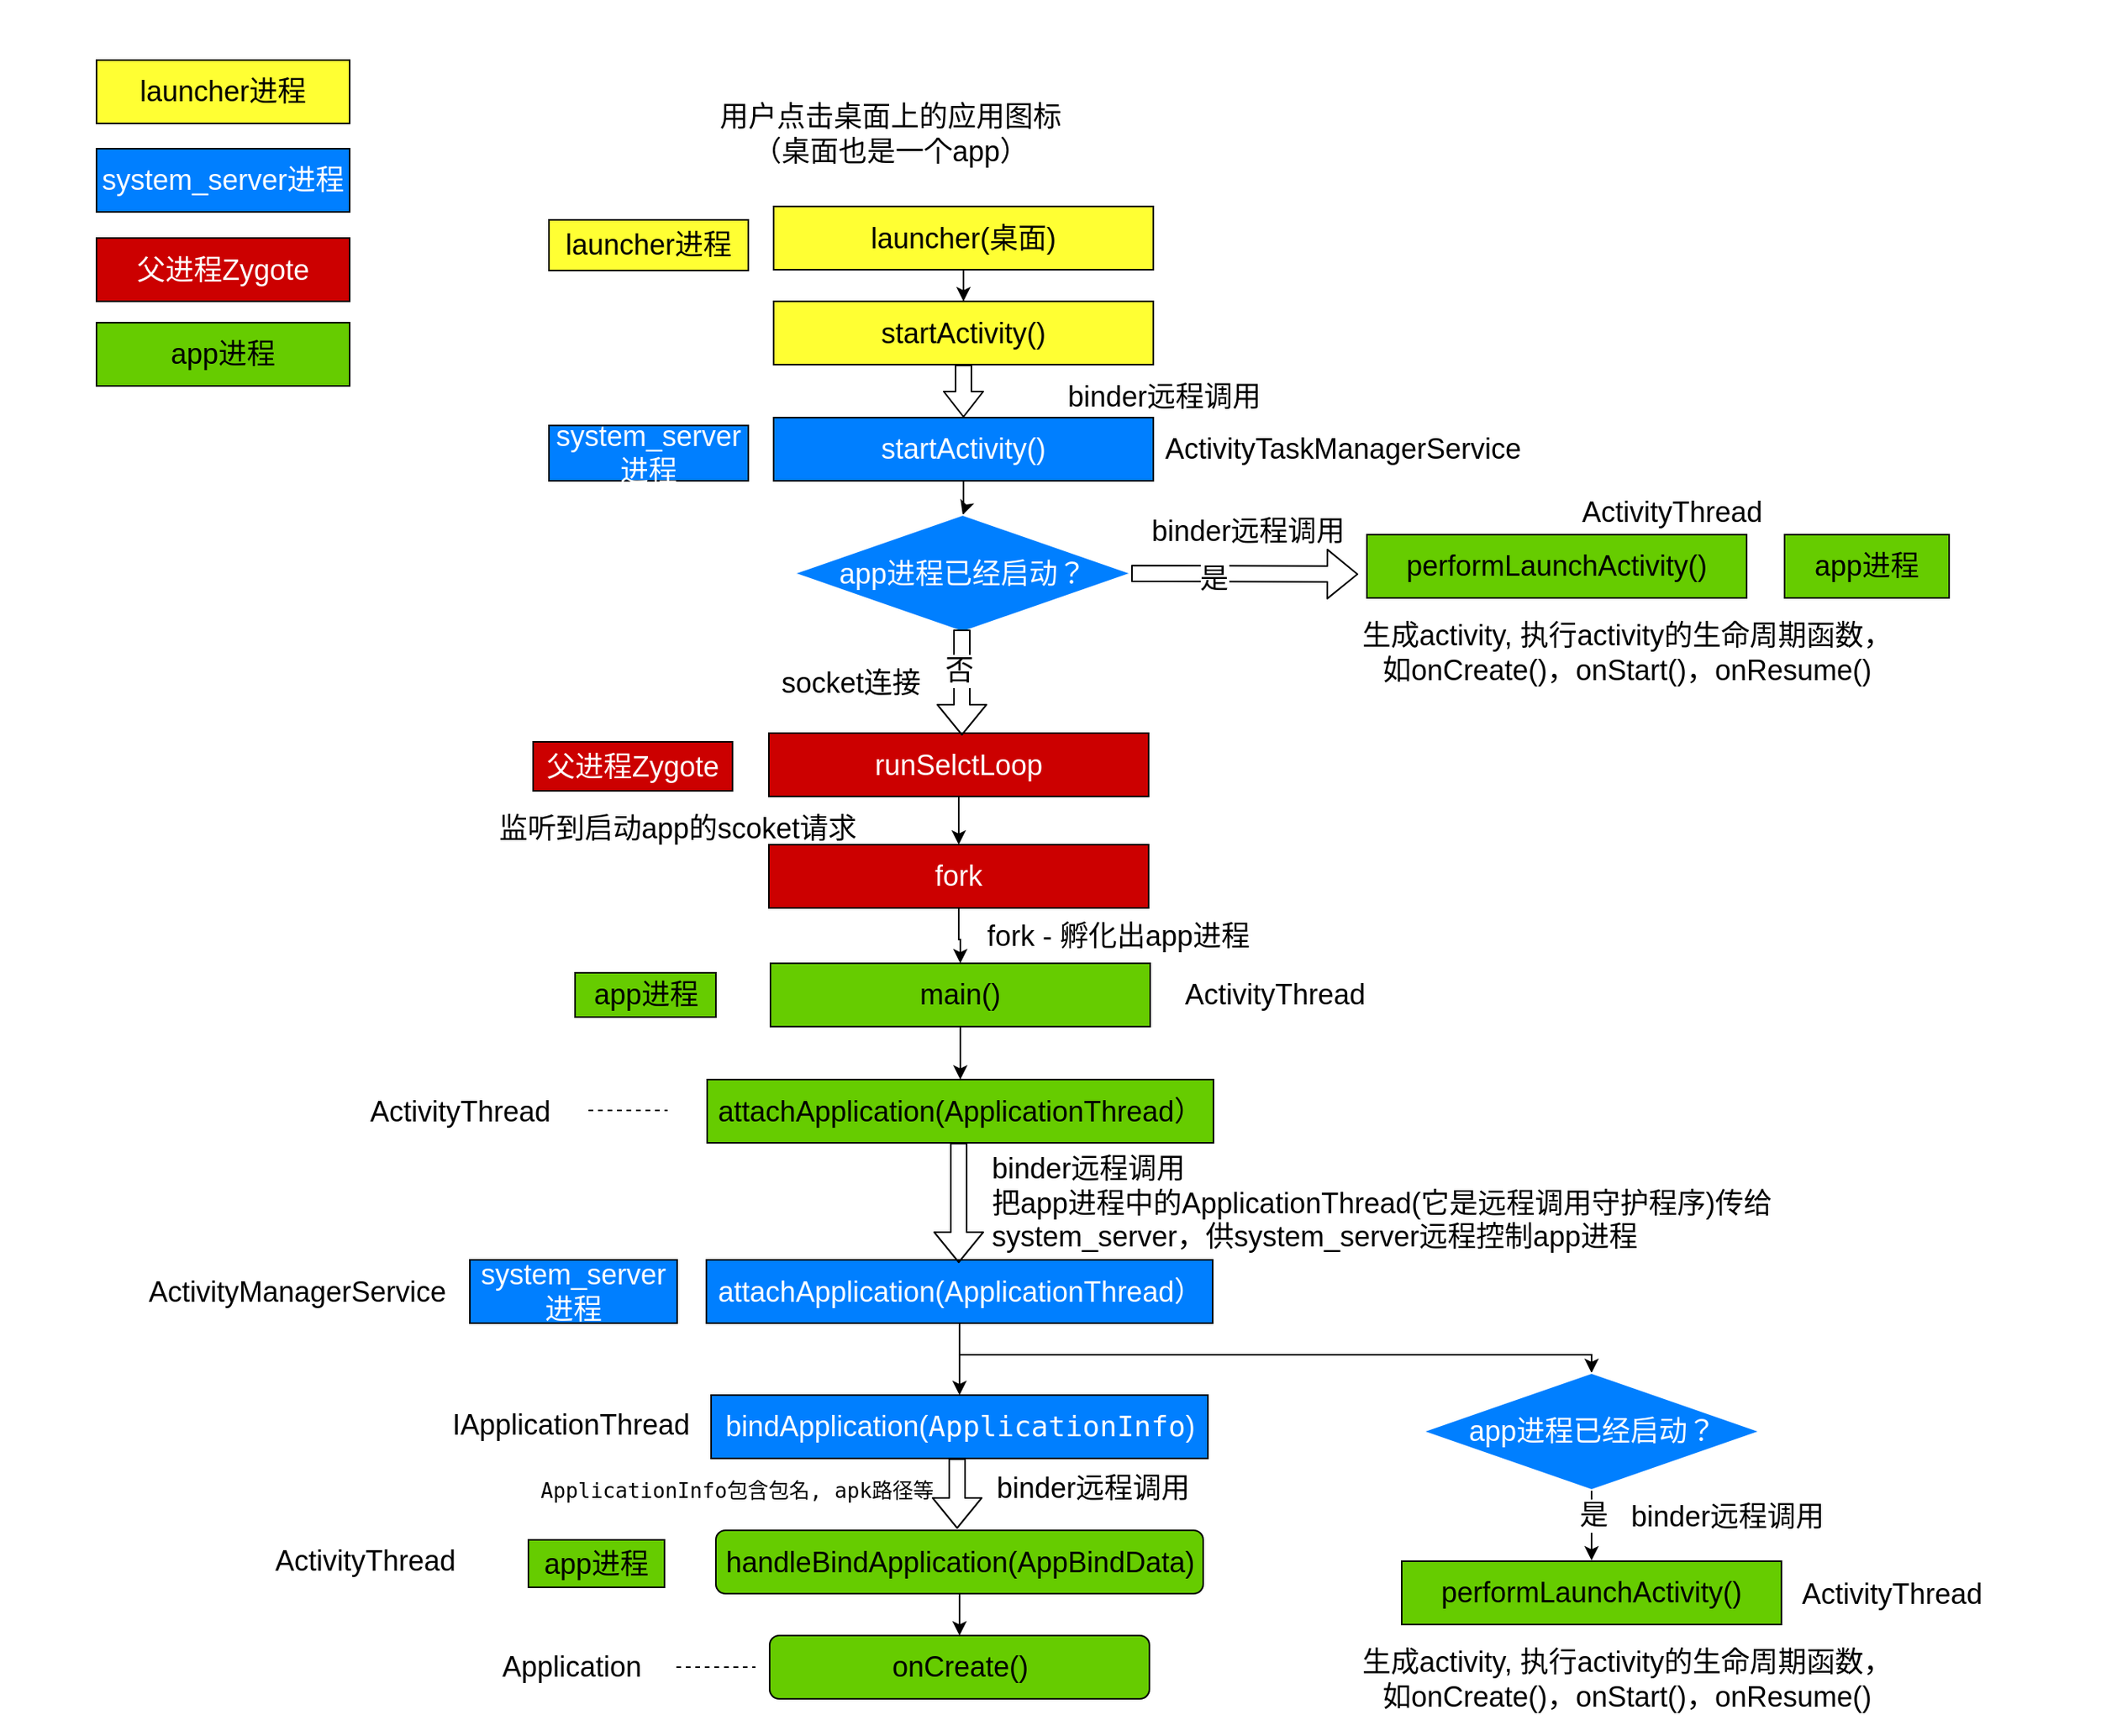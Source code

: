 <mxfile version="24.7.14">
  <diagram name="第 1 页" id="CGMzoV7mKaSyekTkFJoB">
    <mxGraphModel dx="2295" dy="803" grid="1" gridSize="10" guides="1" tooltips="1" connect="1" arrows="1" fold="1" page="1" pageScale="1" pageWidth="827" pageHeight="1169" math="0" shadow="0">
      <root>
        <mxCell id="0" />
        <mxCell id="1" parent="0" />
        <mxCell id="XN9mA_fsYp3CZzebEcop-1" style="edgeStyle=orthogonalEdgeStyle;rounded=0;orthogonalLoop=1;jettySize=auto;html=1;entryX=0.5;entryY=0;entryDx=0;entryDy=0;" edge="1" parent="1" source="XN9mA_fsYp3CZzebEcop-2" target="XN9mA_fsYp3CZzebEcop-6">
          <mxGeometry relative="1" as="geometry" />
        </mxCell>
        <mxCell id="XN9mA_fsYp3CZzebEcop-2" value="&lt;div style=&quot;text-align: left&quot;&gt;main()&lt;/div&gt;" style="rounded=0;whiteSpace=wrap;html=1;fontSize=18;fillColor=#66CC00;" vertex="1" parent="1">
          <mxGeometry x="40" y="630" width="240" height="40" as="geometry" />
        </mxCell>
        <mxCell id="XN9mA_fsYp3CZzebEcop-3" value="&lt;span style=&quot;font-size: 18px&quot;&gt;ActivityThread&lt;/span&gt;" style="text;html=1;strokeColor=none;fillColor=none;align=center;verticalAlign=middle;whiteSpace=wrap;rounded=0;" vertex="1" parent="1">
          <mxGeometry x="289" y="640" width="140" height="20" as="geometry" />
        </mxCell>
        <mxCell id="XN9mA_fsYp3CZzebEcop-4" value="&lt;span style=&quot;font-size: 18px&quot;&gt;ActivityThread&lt;/span&gt;" style="text;html=1;strokeColor=none;fillColor=none;align=center;verticalAlign=middle;whiteSpace=wrap;rounded=0;" vertex="1" parent="1">
          <mxGeometry x="-226" y="713.5" width="140" height="20" as="geometry" />
        </mxCell>
        <mxCell id="XN9mA_fsYp3CZzebEcop-5" value="" style="endArrow=none;dashed=1;html=1;" edge="1" parent="1">
          <mxGeometry width="50" height="50" relative="1" as="geometry">
            <mxPoint x="-75" y="723" as="sourcePoint" />
            <mxPoint x="-25" y="723" as="targetPoint" />
          </mxGeometry>
        </mxCell>
        <mxCell id="XN9mA_fsYp3CZzebEcop-6" value="&lt;div&gt;&lt;font style=&quot;font-size: 18px&quot;&gt;attachApplication(ApplicationThread）&lt;/font&gt;&lt;br&gt;&lt;/div&gt;" style="rounded=0;whiteSpace=wrap;html=1;fillColor=#66CC00;" vertex="1" parent="1">
          <mxGeometry y="703.5" width="320" height="40" as="geometry" />
        </mxCell>
        <mxCell id="XN9mA_fsYp3CZzebEcop-7" style="edgeStyle=orthogonalEdgeStyle;rounded=0;orthogonalLoop=1;jettySize=auto;html=1;entryX=0.5;entryY=0;entryDx=0;entryDy=0;" edge="1" parent="1" source="XN9mA_fsYp3CZzebEcop-8" target="XN9mA_fsYp3CZzebEcop-9">
          <mxGeometry relative="1" as="geometry" />
        </mxCell>
        <mxCell id="XN9mA_fsYp3CZzebEcop-8" value="&lt;font style=&quot;font-size: 18px&quot;&gt;handleBindApplication(AppBindData)&lt;/font&gt;" style="rounded=1;whiteSpace=wrap;html=1;fillColor=#66CC00;" vertex="1" parent="1">
          <mxGeometry x="5.5" y="988.5" width="308" height="40" as="geometry" />
        </mxCell>
        <mxCell id="XN9mA_fsYp3CZzebEcop-9" value="&lt;font style=&quot;font-size: 18px&quot;&gt;onCreate()&lt;/font&gt;" style="rounded=1;whiteSpace=wrap;html=1;fillColor=#66CC00;" vertex="1" parent="1">
          <mxGeometry x="39.5" y="1055" width="240" height="40" as="geometry" />
        </mxCell>
        <mxCell id="XN9mA_fsYp3CZzebEcop-10" value="&lt;font style=&quot;font-size: 18px&quot;&gt;Application&lt;/font&gt;" style="text;html=1;strokeColor=none;fillColor=none;align=center;verticalAlign=middle;whiteSpace=wrap;rounded=0;" vertex="1" parent="1">
          <mxGeometry x="-148.5" y="1067.5" width="125" height="15" as="geometry" />
        </mxCell>
        <mxCell id="XN9mA_fsYp3CZzebEcop-11" style="edgeStyle=orthogonalEdgeStyle;rounded=0;orthogonalLoop=1;jettySize=auto;html=1;entryX=0.5;entryY=0;entryDx=0;entryDy=0;" edge="1" parent="1" source="XN9mA_fsYp3CZzebEcop-13" target="XN9mA_fsYp3CZzebEcop-17">
          <mxGeometry relative="1" as="geometry" />
        </mxCell>
        <mxCell id="XN9mA_fsYp3CZzebEcop-12" style="edgeStyle=orthogonalEdgeStyle;rounded=0;orthogonalLoop=1;jettySize=auto;html=1;startSize=5;" edge="1" parent="1" source="XN9mA_fsYp3CZzebEcop-13" target="XN9mA_fsYp3CZzebEcop-45">
          <mxGeometry relative="1" as="geometry">
            <Array as="points">
              <mxPoint x="160" y="877.5" />
              <mxPoint x="559" y="877.5" />
            </Array>
          </mxGeometry>
        </mxCell>
        <mxCell id="XN9mA_fsYp3CZzebEcop-13" value="&lt;span style=&quot;font-size: 18px&quot;&gt;attachApplication(&lt;/span&gt;&lt;span style=&quot;font-size: 18px&quot;&gt;ApplicationThread&lt;/span&gt;&lt;span style=&quot;font-size: 18px&quot;&gt;）&lt;/span&gt;" style="rounded=0;whiteSpace=wrap;html=1;align=center;fillColor=#007FFF;fontColor=#FFFFFF;" vertex="1" parent="1">
          <mxGeometry x="-0.5" y="817.5" width="320" height="40" as="geometry" />
        </mxCell>
        <mxCell id="XN9mA_fsYp3CZzebEcop-14" value="&lt;span style=&quot;font-size: 18px&quot;&gt;ActivityManagerService&lt;/span&gt;" style="text;html=1;strokeColor=none;fillColor=none;align=center;verticalAlign=middle;whiteSpace=wrap;rounded=0;" vertex="1" parent="1">
          <mxGeometry x="-359" y="827.5" width="200" height="20" as="geometry" />
        </mxCell>
        <mxCell id="XN9mA_fsYp3CZzebEcop-15" value="" style="shape=flexArrow;endArrow=classic;html=1;" edge="1" parent="1">
          <mxGeometry width="50" height="50" relative="1" as="geometry">
            <mxPoint x="159" y="743.5" as="sourcePoint" />
            <mxPoint x="159" y="819.5" as="targetPoint" />
          </mxGeometry>
        </mxCell>
        <mxCell id="XN9mA_fsYp3CZzebEcop-16" value="&lt;font style=&quot;font-size: 18px&quot;&gt;binder远程调用&lt;br&gt;把app进程中的ApplicationThread(它是远程调用守护程序)传给&lt;br&gt;system_server，供system_server远程控制app进程&lt;br&gt;&lt;/font&gt;" style="text;html=1;strokeColor=none;fillColor=none;align=left;verticalAlign=middle;whiteSpace=wrap;rounded=0;" vertex="1" parent="1">
          <mxGeometry x="178" y="754" width="622" height="56" as="geometry" />
        </mxCell>
        <mxCell id="XN9mA_fsYp3CZzebEcop-17" value="&lt;font style=&quot;font-size: 18px&quot;&gt;&lt;span style=&quot;text-align: left ; white-space: nowrap&quot;&gt;&lt;font&gt;bindApplication(&lt;/font&gt;&lt;/span&gt;&lt;span style=&quot;font-family: &amp;#34;jetbrains mono&amp;#34; , monospace&quot;&gt;ApplicationInfo&lt;/span&gt;&lt;span style=&quot;text-align: left ; white-space: nowrap&quot;&gt;)&lt;/span&gt;&lt;/font&gt;" style="rounded=0;whiteSpace=wrap;html=1;fontColor=#FFFFFF;fillColor=#007FFF;" vertex="1" parent="1">
          <mxGeometry x="2.5" y="903" width="314" height="40" as="geometry" />
        </mxCell>
        <mxCell id="XN9mA_fsYp3CZzebEcop-18" value="&lt;span style=&quot;font-size: 18px&quot;&gt;IApplicationThread&lt;/span&gt;" style="text;html=1;strokeColor=none;fillColor=none;align=center;verticalAlign=middle;whiteSpace=wrap;rounded=0;" vertex="1" parent="1">
          <mxGeometry x="-186" y="911.5" width="200" height="20" as="geometry" />
        </mxCell>
        <mxCell id="XN9mA_fsYp3CZzebEcop-19" value="&lt;span style=&quot;font-size: 18px&quot;&gt;ActivityThread&lt;/span&gt;" style="text;html=1;strokeColor=none;fillColor=none;align=center;verticalAlign=middle;whiteSpace=wrap;rounded=0;" vertex="1" parent="1">
          <mxGeometry x="500" y="335" width="220" height="20" as="geometry" />
        </mxCell>
        <mxCell id="XN9mA_fsYp3CZzebEcop-20" value="&lt;pre style=&quot;color: rgb(8 , 8 , 8) ; font-family: &amp;#34;jetbrains mono&amp;#34; , monospace ; font-size: 9.8pt&quot;&gt;&lt;span style=&quot;color: #000000&quot;&gt;ApplicationInfo&lt;/span&gt;包含包名, apk路径等&lt;/pre&gt;" style="text;html=1;strokeColor=none;fillColor=none;align=center;verticalAlign=middle;whiteSpace=wrap;rounded=0;" vertex="1" parent="1">
          <mxGeometry x="-91.5" y="948" width="220" height="30" as="geometry" />
        </mxCell>
        <mxCell id="XN9mA_fsYp3CZzebEcop-21" style="edgeStyle=orthogonalEdgeStyle;rounded=0;orthogonalLoop=1;jettySize=auto;html=1;entryX=0.5;entryY=0;entryDx=0;entryDy=0;" edge="1" parent="1" source="XN9mA_fsYp3CZzebEcop-22" target="XN9mA_fsYp3CZzebEcop-25">
          <mxGeometry relative="1" as="geometry" />
        </mxCell>
        <mxCell id="XN9mA_fsYp3CZzebEcop-22" value="&lt;font style=&quot;font-size: 18px&quot;&gt;runSelctLoop&lt;/font&gt;" style="rounded=0;whiteSpace=wrap;html=1;fontColor=#FFFFFF;fillColor=#CC0000;" vertex="1" parent="1">
          <mxGeometry x="39" y="484.5" width="240" height="40" as="geometry" />
        </mxCell>
        <mxCell id="XN9mA_fsYp3CZzebEcop-23" value="&lt;font style=&quot;font-size: 18px&quot;&gt;监听到启动app的scoket请求&lt;/font&gt;" style="text;html=1;strokeColor=none;fillColor=none;align=center;verticalAlign=middle;whiteSpace=wrap;rounded=0;" vertex="1" parent="1">
          <mxGeometry x="-146" y="524.5" width="255" height="40" as="geometry" />
        </mxCell>
        <mxCell id="XN9mA_fsYp3CZzebEcop-24" style="edgeStyle=orthogonalEdgeStyle;rounded=0;orthogonalLoop=1;jettySize=auto;html=1;entryX=0.5;entryY=0;entryDx=0;entryDy=0;startSize=5;" edge="1" parent="1" source="XN9mA_fsYp3CZzebEcop-25" target="XN9mA_fsYp3CZzebEcop-2">
          <mxGeometry relative="1" as="geometry" />
        </mxCell>
        <mxCell id="XN9mA_fsYp3CZzebEcop-25" value="&lt;font style=&quot;font-size: 18px&quot;&gt;fork&lt;/font&gt;" style="rounded=0;whiteSpace=wrap;html=1;fontColor=#FFFFFF;fillColor=#CC0000;" vertex="1" parent="1">
          <mxGeometry x="39" y="555" width="240" height="40" as="geometry" />
        </mxCell>
        <mxCell id="XN9mA_fsYp3CZzebEcop-26" value="&lt;font style=&quot;font-size: 18px&quot;&gt;binder远程调用&lt;/font&gt;" style="text;html=1;" vertex="1" parent="1">
          <mxGeometry x="180.5" y="944.5" width="110" height="30" as="geometry" />
        </mxCell>
        <mxCell id="XN9mA_fsYp3CZzebEcop-27" value="" style="endArrow=none;dashed=1;html=1;" edge="1" parent="1">
          <mxGeometry width="50" height="50" relative="1" as="geometry">
            <mxPoint x="-19.5" y="1075" as="sourcePoint" />
            <mxPoint x="30.5" y="1075" as="targetPoint" />
            <Array as="points">
              <mxPoint x="17" y="1075" />
            </Array>
          </mxGeometry>
        </mxCell>
        <mxCell id="XN9mA_fsYp3CZzebEcop-28" value="&lt;span style=&quot;font-size: 18px&quot;&gt;用户点击桌面上的应用图标（桌面也是一个app）&lt;/span&gt;" style="text;html=1;strokeColor=none;fillColor=none;align=center;verticalAlign=middle;whiteSpace=wrap;rounded=0;" vertex="1" parent="1">
          <mxGeometry x="4.5" y="86" width="222" height="40" as="geometry" />
        </mxCell>
        <mxCell id="XN9mA_fsYp3CZzebEcop-29" style="edgeStyle=orthogonalEdgeStyle;rounded=0;orthogonalLoop=1;jettySize=auto;html=1;entryX=0.5;entryY=0;entryDx=0;entryDy=0;" edge="1" parent="1" source="XN9mA_fsYp3CZzebEcop-30" target="XN9mA_fsYp3CZzebEcop-34">
          <mxGeometry relative="1" as="geometry" />
        </mxCell>
        <mxCell id="XN9mA_fsYp3CZzebEcop-30" value="&lt;font style=&quot;font-size: 18px&quot;&gt;launcher(桌面)&lt;/font&gt;" style="rounded=0;whiteSpace=wrap;html=1;fillColor=#FFFF33;" vertex="1" parent="1">
          <mxGeometry x="42" y="151.5" width="240" height="40" as="geometry" />
        </mxCell>
        <mxCell id="XN9mA_fsYp3CZzebEcop-31" value="" style="shape=flexArrow;endArrow=classic;html=1;endWidth=14;endSize=5;startSize=5;" edge="1" parent="1">
          <mxGeometry width="50" height="50" relative="1" as="geometry">
            <mxPoint x="162" y="251.5" as="sourcePoint" />
            <mxPoint x="162" y="285" as="targetPoint" />
          </mxGeometry>
        </mxCell>
        <mxCell id="XN9mA_fsYp3CZzebEcop-32" value="&lt;span style=&quot;font-size: 18px&quot;&gt;binder远程调用&lt;/span&gt;" style="text;html=1;strokeColor=none;fillColor=none;align=center;verticalAlign=middle;whiteSpace=wrap;rounded=0;" vertex="1" parent="1">
          <mxGeometry x="189" y="251.5" width="200" height="40" as="geometry" />
        </mxCell>
        <mxCell id="XN9mA_fsYp3CZzebEcop-33" value="&lt;font style=&quot;font-size: 18px&quot; color=&quot;#ffffff&quot;&gt;system_server进程&lt;/font&gt;" style="rounded=0;whiteSpace=wrap;html=1;fillColor=#007FFF;" vertex="1" parent="1">
          <mxGeometry x="-100" y="290" width="126" height="35" as="geometry" />
        </mxCell>
        <mxCell id="XN9mA_fsYp3CZzebEcop-34" value="&lt;span style=&quot;text-align: left ; white-space: nowrap&quot;&gt;&lt;font style=&quot;font-size: 18px&quot;&gt;startActivity()&lt;/font&gt;&lt;/span&gt;" style="rounded=0;whiteSpace=wrap;html=1;fillColor=#FFFF33;" vertex="1" parent="1">
          <mxGeometry x="42" y="211.5" width="240" height="40" as="geometry" />
        </mxCell>
        <mxCell id="XN9mA_fsYp3CZzebEcop-35" style="edgeStyle=orthogonalEdgeStyle;rounded=0;orthogonalLoop=1;jettySize=auto;html=1;entryX=0.5;entryY=0;entryDx=0;entryDy=0;startSize=5;" edge="1" parent="1" source="XN9mA_fsYp3CZzebEcop-36" target="XN9mA_fsYp3CZzebEcop-38">
          <mxGeometry relative="1" as="geometry" />
        </mxCell>
        <mxCell id="XN9mA_fsYp3CZzebEcop-36" value="&lt;span style=&quot;text-align: left ; white-space: nowrap&quot;&gt;&lt;font color=&quot;#ffffff&quot; style=&quot;font-size: 18px&quot;&gt;startActivity()&lt;/font&gt;&lt;/span&gt;" style="rounded=0;whiteSpace=wrap;html=1;fillColor=#007FFF;" vertex="1" parent="1">
          <mxGeometry x="42" y="285" width="240" height="40" as="geometry" />
        </mxCell>
        <mxCell id="XN9mA_fsYp3CZzebEcop-37" value="&lt;font style=&quot;font-size: 18px&quot;&gt;launcher进程&lt;/font&gt;" style="rounded=0;whiteSpace=wrap;html=1;fillColor=#FFFF33;" vertex="1" parent="1">
          <mxGeometry x="-100" y="160" width="126" height="32" as="geometry" />
        </mxCell>
        <mxCell id="XN9mA_fsYp3CZzebEcop-38" value="&lt;span style=&quot;white-space: normal&quot;&gt;&lt;font color=&quot;#ffffff&quot; style=&quot;font-size: 18px&quot;&gt;app进程已经启动？&lt;/font&gt;&lt;/span&gt;" style="rhombus;whiteSpace=wrap;html=1;fillColor=#007FFF;strokeColor=#FFFFFF;" vertex="1" parent="1">
          <mxGeometry x="55" y="346.5" width="213" height="74" as="geometry" />
        </mxCell>
        <mxCell id="XN9mA_fsYp3CZzebEcop-39" value="&lt;font style=&quot;font-size: 18px&quot;&gt;socket连接&lt;/font&gt;" style="text;html=1;strokeColor=none;fillColor=none;align=center;verticalAlign=middle;whiteSpace=wrap;rounded=0;" vertex="1" parent="1">
          <mxGeometry x="42" y="445" width="98" height="15" as="geometry" />
        </mxCell>
        <mxCell id="XN9mA_fsYp3CZzebEcop-40" value="&lt;span style=&quot;text-align: left ; white-space: nowrap&quot;&gt;&lt;font style=&quot;font-size: 18px&quot;&gt;ActivityTaskManagerService&lt;/font&gt;&lt;/span&gt;" style="text;html=1;strokeColor=none;fillColor=none;align=center;verticalAlign=middle;whiteSpace=wrap;rounded=0;" vertex="1" parent="1">
          <mxGeometry x="302" y="295" width="200" height="20" as="geometry" />
        </mxCell>
        <mxCell id="XN9mA_fsYp3CZzebEcop-41" value="&lt;span style=&quot;font-size: 18px ; white-space: normal&quot;&gt;父进程Zygote&lt;/span&gt;" style="rounded=0;whiteSpace=wrap;html=1;fillColor=#CC0000;fontColor=#FFFFFF;" vertex="1" parent="1">
          <mxGeometry x="-110" y="490" width="126" height="31" as="geometry" />
        </mxCell>
        <mxCell id="XN9mA_fsYp3CZzebEcop-42" value="&lt;span style=&quot;font-size: 18px ; white-space: normal&quot;&gt;app进程&lt;/span&gt;" style="rounded=0;whiteSpace=wrap;html=1;fillColor=#66CC00;" vertex="1" parent="1">
          <mxGeometry x="-83.5" y="636" width="89" height="28" as="geometry" />
        </mxCell>
        <mxCell id="XN9mA_fsYp3CZzebEcop-43" style="edgeStyle=orthogonalEdgeStyle;rounded=0;orthogonalLoop=1;jettySize=auto;html=1;" edge="1" parent="1" source="XN9mA_fsYp3CZzebEcop-45">
          <mxGeometry relative="1" as="geometry">
            <mxPoint x="559" y="1007.5" as="targetPoint" />
          </mxGeometry>
        </mxCell>
        <mxCell id="XN9mA_fsYp3CZzebEcop-44" value="&lt;font style=&quot;font-size: 18px&quot;&gt;是&lt;/font&gt;" style="text;html=1;resizable=0;points=[];align=center;verticalAlign=middle;labelBackgroundColor=#ffffff;" vertex="1" connectable="0" parent="XN9mA_fsYp3CZzebEcop-43">
          <mxGeometry x="0.266" y="-2" relative="1" as="geometry">
            <mxPoint x="2" y="-12" as="offset" />
          </mxGeometry>
        </mxCell>
        <mxCell id="XN9mA_fsYp3CZzebEcop-45" value="&lt;span style=&quot;white-space: normal&quot;&gt;&lt;font color=&quot;#ffffff&quot; style=&quot;font-size: 18px&quot;&gt;app进程已经启动？&lt;/font&gt;&lt;/span&gt;" style="rhombus;whiteSpace=wrap;html=1;fillColor=#007FFF;strokeColor=#FFFFFF;" vertex="1" parent="1">
          <mxGeometry x="452.5" y="889" width="213" height="74" as="geometry" />
        </mxCell>
        <mxCell id="XN9mA_fsYp3CZzebEcop-46" value="&lt;span style=&quot;font-size: 18px ; white-space: normal&quot;&gt;父进程Zygote&lt;/span&gt;" style="rounded=0;whiteSpace=wrap;html=1;fillColor=#CC0000;fontColor=#FFFFFF;" vertex="1" parent="1">
          <mxGeometry x="-386" y="171.5" width="160" height="40" as="geometry" />
        </mxCell>
        <mxCell id="XN9mA_fsYp3CZzebEcop-47" value="&lt;font style=&quot;font-size: 18px&quot; color=&quot;#ffffff&quot;&gt;system_server进程&lt;/font&gt;" style="rounded=0;whiteSpace=wrap;html=1;fillColor=#007FFF;" vertex="1" parent="1">
          <mxGeometry x="-386" y="115" width="160" height="40" as="geometry" />
        </mxCell>
        <mxCell id="XN9mA_fsYp3CZzebEcop-48" value="&lt;span style=&quot;font-size: 18px ; white-space: normal&quot;&gt;app进程&lt;/span&gt;" style="rounded=0;whiteSpace=wrap;html=1;fillColor=#66CC00;" vertex="1" parent="1">
          <mxGeometry x="-386" y="225" width="160" height="40" as="geometry" />
        </mxCell>
        <mxCell id="XN9mA_fsYp3CZzebEcop-49" value="" style="shape=flexArrow;endArrow=classic;html=1;" edge="1" parent="1">
          <mxGeometry width="50" height="50" relative="1" as="geometry">
            <mxPoint x="161" y="419" as="sourcePoint" />
            <mxPoint x="161" y="486" as="targetPoint" />
          </mxGeometry>
        </mxCell>
        <mxCell id="XN9mA_fsYp3CZzebEcop-50" value="&lt;font style=&quot;font-size: 18px&quot;&gt;否&lt;/font&gt;" style="text;html=1;resizable=0;points=[];align=center;verticalAlign=middle;labelBackgroundColor=#ffffff;" vertex="1" connectable="0" parent="XN9mA_fsYp3CZzebEcop-49">
          <mxGeometry x="-0.272" y="-2" relative="1" as="geometry">
            <mxPoint y="1" as="offset" />
          </mxGeometry>
        </mxCell>
        <mxCell id="XN9mA_fsYp3CZzebEcop-51" value="" style="shape=flexArrow;endArrow=classic;html=1;" edge="1" parent="1">
          <mxGeometry width="50" height="50" relative="1" as="geometry">
            <mxPoint x="158" y="943" as="sourcePoint" />
            <mxPoint x="158" y="987.5" as="targetPoint" />
          </mxGeometry>
        </mxCell>
        <mxCell id="XN9mA_fsYp3CZzebEcop-52" value="" style="shape=flexArrow;endArrow=classic;html=1;" edge="1" parent="1">
          <mxGeometry width="50" height="50" relative="1" as="geometry">
            <mxPoint x="268" y="383.5" as="sourcePoint" />
            <mxPoint x="411.5" y="384" as="targetPoint" />
          </mxGeometry>
        </mxCell>
        <mxCell id="XN9mA_fsYp3CZzebEcop-53" value="&lt;font style=&quot;font-size: 18px&quot;&gt;是&lt;/font&gt;" style="text;html=1;resizable=0;points=[];align=center;verticalAlign=middle;labelBackgroundColor=#ffffff;" vertex="1" connectable="0" parent="XN9mA_fsYp3CZzebEcop-52">
          <mxGeometry x="-0.272" y="-2" relative="1" as="geometry">
            <mxPoint y="1" as="offset" />
          </mxGeometry>
        </mxCell>
        <mxCell id="XN9mA_fsYp3CZzebEcop-54" value="&lt;font style=&quot;font-size: 18px&quot;&gt;binder远程调用&lt;/font&gt;" style="text;html=1;" vertex="1" parent="1">
          <mxGeometry x="279" y="340" width="110" height="30" as="geometry" />
        </mxCell>
        <mxCell id="XN9mA_fsYp3CZzebEcop-55" value="&lt;div style=&quot;text-align: left&quot;&gt;&lt;span style=&quot;font-size: 18px ; white-space: nowrap&quot;&gt;performLaunchActivity&lt;/span&gt;&lt;span style=&quot;font-size: 18px ; white-space: nowrap&quot;&gt;()&lt;/span&gt;&lt;/div&gt;" style="rounded=0;whiteSpace=wrap;html=1;fillColor=#66CC00;" vertex="1" parent="1">
          <mxGeometry x="417" y="359" width="240" height="40" as="geometry" />
        </mxCell>
        <mxCell id="XN9mA_fsYp3CZzebEcop-56" value="&lt;span style=&quot;font-size: 18px ; white-space: normal&quot;&gt;app进程&lt;/span&gt;" style="rounded=0;whiteSpace=wrap;html=1;fillColor=#66CC00;" vertex="1" parent="1">
          <mxGeometry x="681" y="359" width="104" height="40" as="geometry" />
        </mxCell>
        <mxCell id="XN9mA_fsYp3CZzebEcop-57" value="&lt;span style=&quot;font-size: 18px&quot;&gt;ActivityThread&lt;/span&gt;" style="text;html=1;strokeColor=none;fillColor=none;align=left;verticalAlign=middle;whiteSpace=wrap;rounded=0;" vertex="1" parent="1">
          <mxGeometry x="-275.5" y="998" width="130" height="20" as="geometry" />
        </mxCell>
        <mxCell id="XN9mA_fsYp3CZzebEcop-58" value="&lt;div style=&quot;text-align: left&quot;&gt;&lt;span style=&quot;font-size: 18px ; white-space: nowrap&quot;&gt;performLaunchActivity&lt;/span&gt;&lt;span style=&quot;font-size: 18px ; white-space: nowrap&quot;&gt;()&lt;/span&gt;&lt;/div&gt;" style="rounded=0;whiteSpace=wrap;html=1;fillColor=#66CC00;" vertex="1" parent="1">
          <mxGeometry x="439" y="1008" width="240" height="40" as="geometry" />
        </mxCell>
        <mxCell id="XN9mA_fsYp3CZzebEcop-59" value="&lt;span style=&quot;font-size: 18px ; white-space: normal&quot;&gt;launcher进程&lt;/span&gt;" style="rounded=0;whiteSpace=wrap;html=1;fillColor=#FFFF33;" vertex="1" parent="1">
          <mxGeometry x="-386" y="59" width="160" height="40" as="geometry" />
        </mxCell>
        <mxCell id="XN9mA_fsYp3CZzebEcop-60" value="&lt;font color=&quot;#ffffff&quot;&gt;‘&lt;/font&gt;" style="text;html=1;resizable=0;points=[];autosize=1;align=left;verticalAlign=top;spacingTop=-4;" vertex="1" parent="1">
          <mxGeometry x="-447" y="21" width="20" height="20" as="geometry" />
        </mxCell>
        <mxCell id="XN9mA_fsYp3CZzebEcop-61" value="&lt;font color=&quot;#ffffff&quot;&gt;’&lt;/font&gt;" style="text;html=1;resizable=0;points=[];autosize=1;align=left;verticalAlign=top;spacingTop=-4;" vertex="1" parent="1">
          <mxGeometry x="-369" y="38" width="20" height="20" as="geometry" />
        </mxCell>
        <mxCell id="XN9mA_fsYp3CZzebEcop-62" value="&lt;font style=&quot;font-size: 18px&quot;&gt;binder远程调用&lt;/font&gt;" style="text;html=1;" vertex="1" parent="1">
          <mxGeometry x="581.5" y="963" width="110" height="30" as="geometry" />
        </mxCell>
        <mxCell id="XN9mA_fsYp3CZzebEcop-63" value="&lt;span style=&quot;font-size: 18px&quot;&gt;ActivityThread&lt;/span&gt;" style="text;html=1;strokeColor=none;fillColor=none;align=left;verticalAlign=middle;whiteSpace=wrap;rounded=0;" vertex="1" parent="1">
          <mxGeometry x="690" y="1018.5" width="190" height="20" as="geometry" />
        </mxCell>
        <mxCell id="XN9mA_fsYp3CZzebEcop-64" value="&lt;font style=&quot;font-size: 18px&quot; color=&quot;#ffffff&quot;&gt;system_server进程&lt;/font&gt;" style="rounded=0;whiteSpace=wrap;html=1;fillColor=#007FFF;" vertex="1" parent="1">
          <mxGeometry x="-150" y="817.5" width="131" height="40" as="geometry" />
        </mxCell>
        <mxCell id="XN9mA_fsYp3CZzebEcop-65" value="&lt;span style=&quot;font-size: 18px&quot;&gt;fork - 孵化出app进程&lt;/span&gt;" style="text;html=1;strokeColor=none;fillColor=none;align=center;verticalAlign=middle;whiteSpace=wrap;rounded=0;" vertex="1" parent="1">
          <mxGeometry x="170" y="602.5" width="180" height="20" as="geometry" />
        </mxCell>
        <mxCell id="XN9mA_fsYp3CZzebEcop-66" value="&lt;span style=&quot;font-size: 18px ; white-space: normal&quot;&gt;app进程&lt;/span&gt;" style="rounded=0;whiteSpace=wrap;html=1;fillColor=#66CC00;" vertex="1" parent="1">
          <mxGeometry x="-113" y="994.5" width="86" height="30" as="geometry" />
        </mxCell>
        <mxCell id="XN9mA_fsYp3CZzebEcop-67" value="&lt;font style=&quot;font-size: 18px&quot;&gt;生成activity, 执行activity的生命周期函数，如onCreate()，onStart()，onResume()&lt;/font&gt;" style="text;html=1;strokeColor=none;fillColor=none;align=center;verticalAlign=middle;whiteSpace=wrap;rounded=0;" vertex="1" parent="1">
          <mxGeometry x="410" y="399" width="343" height="70" as="geometry" />
        </mxCell>
        <mxCell id="XN9mA_fsYp3CZzebEcop-68" value="&lt;font style=&quot;font-size: 18px&quot;&gt;生成activity, 执行activity的生命周期函数，如onCreate()，onStart()，onResume()&lt;/font&gt;" style="text;html=1;strokeColor=none;fillColor=none;align=center;verticalAlign=middle;whiteSpace=wrap;rounded=0;" vertex="1" parent="1">
          <mxGeometry x="410" y="1047.5" width="343" height="70" as="geometry" />
        </mxCell>
      </root>
    </mxGraphModel>
  </diagram>
</mxfile>
